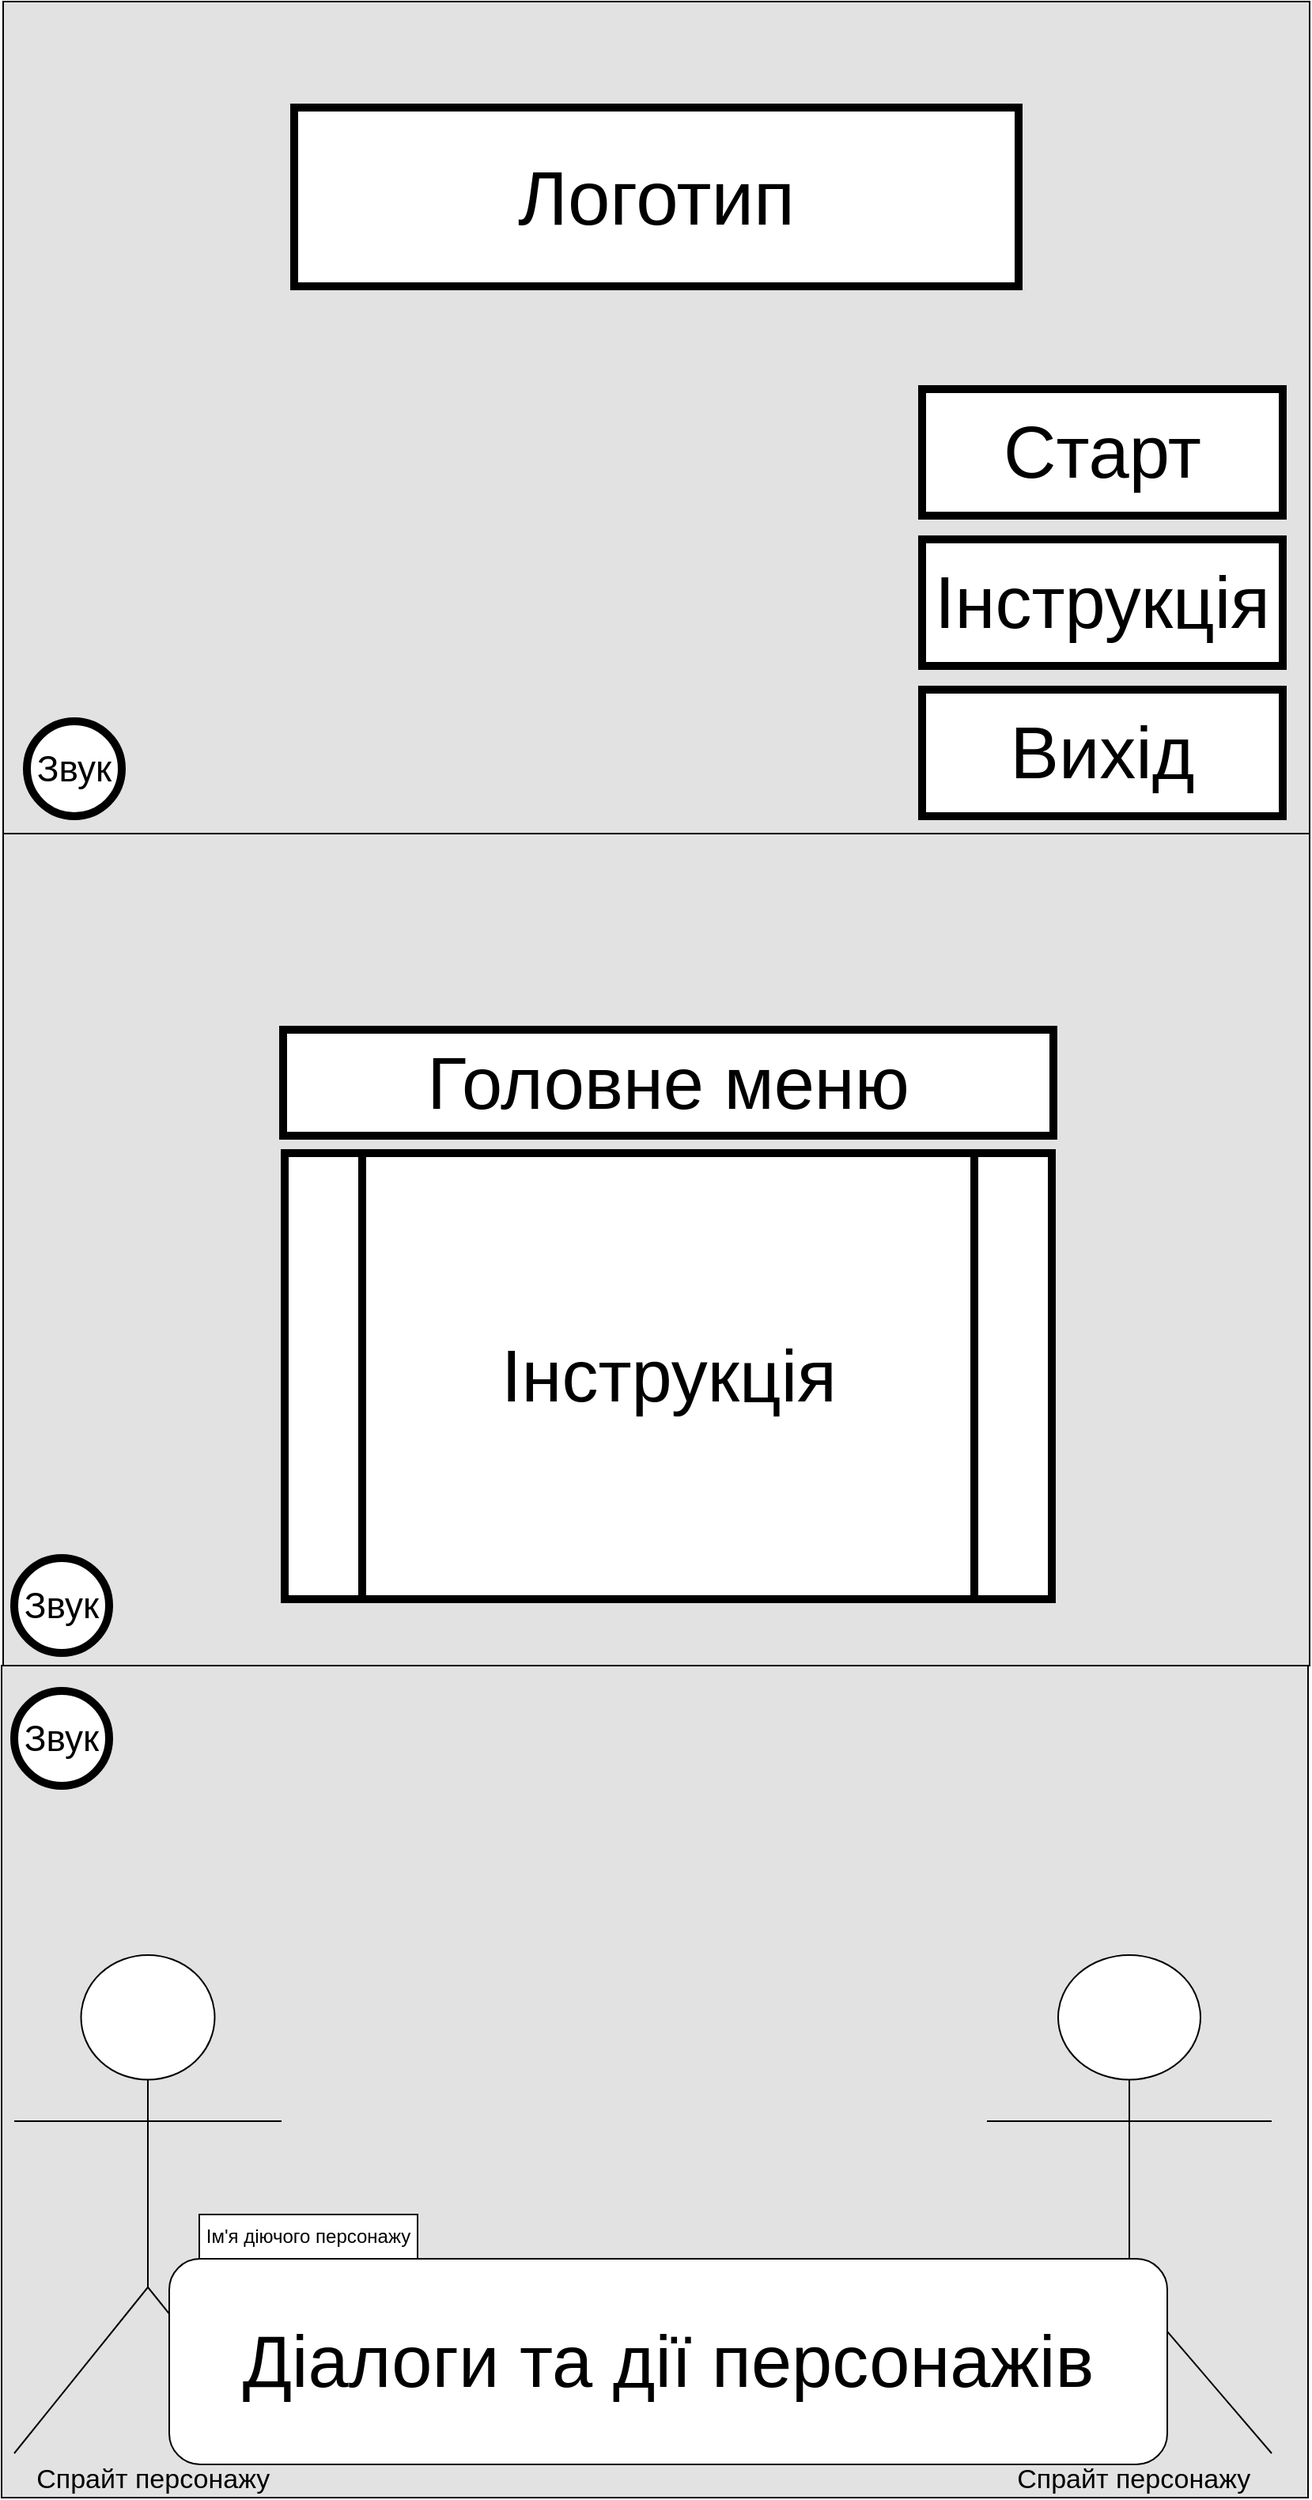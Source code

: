 <mxfile version="26.1.0">
  <diagram name="Страница — 1" id="4jOH1Pgy1eUIpc4Hq2XW">
    <mxGraphModel dx="1186" dy="1951" grid="0" gridSize="10" guides="1" tooltips="1" connect="1" arrows="1" fold="1" page="1" pageScale="1" pageWidth="827" pageHeight="1169" math="0" shadow="0">
      <root>
        <mxCell id="0" />
        <mxCell id="1" parent="0" />
        <mxCell id="TiAIuxmOph-ev7_An_PO-7" value="" style="rounded=0;whiteSpace=wrap;html=1;fillColor=#E2E2E2;" vertex="1" parent="1">
          <mxGeometry x="1" y="521" width="826" height="526" as="geometry" />
        </mxCell>
        <mxCell id="TiAIuxmOph-ev7_An_PO-6" value="" style="rounded=0;whiteSpace=wrap;html=1;fillColor=#E2E2E2;" vertex="1" parent="1">
          <mxGeometry x="1" y="-5" width="826" height="526" as="geometry" />
        </mxCell>
        <mxCell id="TiAIuxmOph-ev7_An_PO-1" value="&lt;font style=&quot;font-size: 48px;&quot;&gt;Логотип&lt;/font&gt;" style="rounded=0;whiteSpace=wrap;html=1;strokeWidth=5;" vertex="1" parent="1">
          <mxGeometry x="185" y="62" width="458" height="113" as="geometry" />
        </mxCell>
        <mxCell id="TiAIuxmOph-ev7_An_PO-3" value="&lt;font style=&quot;font-size: 46px;&quot;&gt;Старт&lt;/font&gt;" style="rounded=0;whiteSpace=wrap;html=1;strokeWidth=5;" vertex="1" parent="1">
          <mxGeometry x="582" y="240" width="228" height="80" as="geometry" />
        </mxCell>
        <mxCell id="TiAIuxmOph-ev7_An_PO-4" value="&lt;font style=&quot;font-size: 46px;&quot;&gt;Інструкція&lt;/font&gt;" style="rounded=0;whiteSpace=wrap;html=1;strokeWidth=5;" vertex="1" parent="1">
          <mxGeometry x="582" y="335" width="228" height="80" as="geometry" />
        </mxCell>
        <mxCell id="TiAIuxmOph-ev7_An_PO-5" value="&lt;font style=&quot;font-size: 46px;&quot;&gt;Вихід&lt;/font&gt;" style="rounded=0;whiteSpace=wrap;html=1;strokeWidth=5;" vertex="1" parent="1">
          <mxGeometry x="582" y="430" width="228" height="80" as="geometry" />
        </mxCell>
        <mxCell id="TiAIuxmOph-ev7_An_PO-8" value="&lt;span style=&quot;font-size: 46px;&quot;&gt;Головне меню&lt;/span&gt;" style="rounded=0;whiteSpace=wrap;html=1;strokeWidth=5;" vertex="1" parent="1">
          <mxGeometry x="178" y="645" width="487" height="67" as="geometry" />
        </mxCell>
        <mxCell id="TiAIuxmOph-ev7_An_PO-14" value="&lt;font style=&quot;font-size: 46px;&quot;&gt;Інструкція&lt;/font&gt;" style="shape=process;whiteSpace=wrap;html=1;backgroundOutline=1;strokeWidth=5;" vertex="1" parent="1">
          <mxGeometry x="179" y="723" width="485" height="282" as="geometry" />
        </mxCell>
        <mxCell id="TiAIuxmOph-ev7_An_PO-15" value="" style="rounded=0;whiteSpace=wrap;html=1;fillColor=#E2E2E2;" vertex="1" parent="1">
          <mxGeometry y="1047" width="826" height="526" as="geometry" />
        </mxCell>
        <mxCell id="TiAIuxmOph-ev7_An_PO-18" value="&lt;span style=&quot;font-size: 17px;&quot;&gt;&amp;nbsp;Спрайт персонажу&lt;/span&gt;" style="shape=umlActor;verticalLabelPosition=bottom;verticalAlign=top;html=1;outlineConnect=0;" vertex="1" parent="1">
          <mxGeometry x="8" y="1230" width="169" height="315" as="geometry" />
        </mxCell>
        <mxCell id="TiAIuxmOph-ev7_An_PO-19" value="&lt;span style=&quot;font-size: 17px;&quot;&gt;&amp;nbsp;Спрайт персонажу&lt;/span&gt;" style="shape=umlActor;verticalLabelPosition=bottom;verticalAlign=top;html=1;outlineConnect=0;" vertex="1" parent="1">
          <mxGeometry x="623" y="1230" width="180" height="315" as="geometry" />
        </mxCell>
        <mxCell id="TiAIuxmOph-ev7_An_PO-17" value="&lt;font style=&quot;font-size: 46px;&quot;&gt;Діалоги та дії персонажів&lt;/font&gt;" style="rounded=1;whiteSpace=wrap;html=1;" vertex="1" parent="1">
          <mxGeometry x="106" y="1422" width="631" height="130" as="geometry" />
        </mxCell>
        <mxCell id="TiAIuxmOph-ev7_An_PO-20" value="&lt;font style=&quot;font-size: 23px;&quot;&gt;Звук&lt;/font&gt;" style="ellipse;whiteSpace=wrap;html=1;aspect=fixed;strokeWidth=5;" vertex="1" parent="1">
          <mxGeometry x="8" y="1063" width="60" height="60" as="geometry" />
        </mxCell>
        <mxCell id="TiAIuxmOph-ev7_An_PO-21" value="Ім&#39;я діючого персонажу" style="rounded=0;whiteSpace=wrap;html=1;" vertex="1" parent="1">
          <mxGeometry x="125" y="1394" width="138" height="28" as="geometry" />
        </mxCell>
        <mxCell id="TiAIuxmOph-ev7_An_PO-22" value="&lt;font style=&quot;font-size: 23px;&quot;&gt;Звук&lt;/font&gt;" style="ellipse;whiteSpace=wrap;html=1;aspect=fixed;strokeWidth=5;" vertex="1" parent="1">
          <mxGeometry x="8" y="979" width="60" height="60" as="geometry" />
        </mxCell>
        <mxCell id="TiAIuxmOph-ev7_An_PO-23" value="&lt;font style=&quot;font-size: 23px;&quot;&gt;Звук&lt;/font&gt;" style="ellipse;whiteSpace=wrap;html=1;aspect=fixed;strokeWidth=5;" vertex="1" parent="1">
          <mxGeometry x="16" y="450" width="60" height="60" as="geometry" />
        </mxCell>
      </root>
    </mxGraphModel>
  </diagram>
</mxfile>
